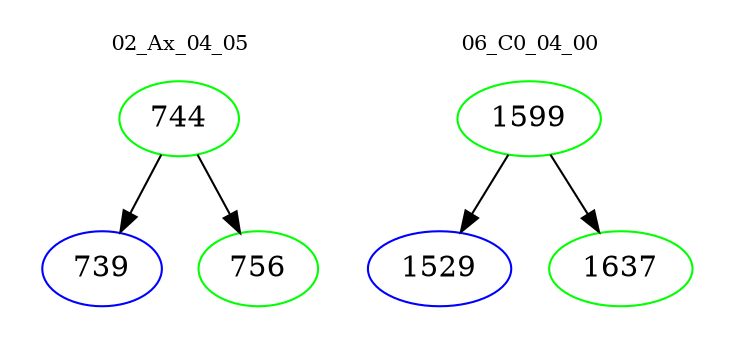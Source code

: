 digraph{
subgraph cluster_0 {
color = white
label = "02_Ax_04_05";
fontsize=10;
T0_744 [label="744", color="green"]
T0_744 -> T0_739 [color="black"]
T0_739 [label="739", color="blue"]
T0_744 -> T0_756 [color="black"]
T0_756 [label="756", color="green"]
}
subgraph cluster_1 {
color = white
label = "06_C0_04_00";
fontsize=10;
T1_1599 [label="1599", color="green"]
T1_1599 -> T1_1529 [color="black"]
T1_1529 [label="1529", color="blue"]
T1_1599 -> T1_1637 [color="black"]
T1_1637 [label="1637", color="green"]
}
}
